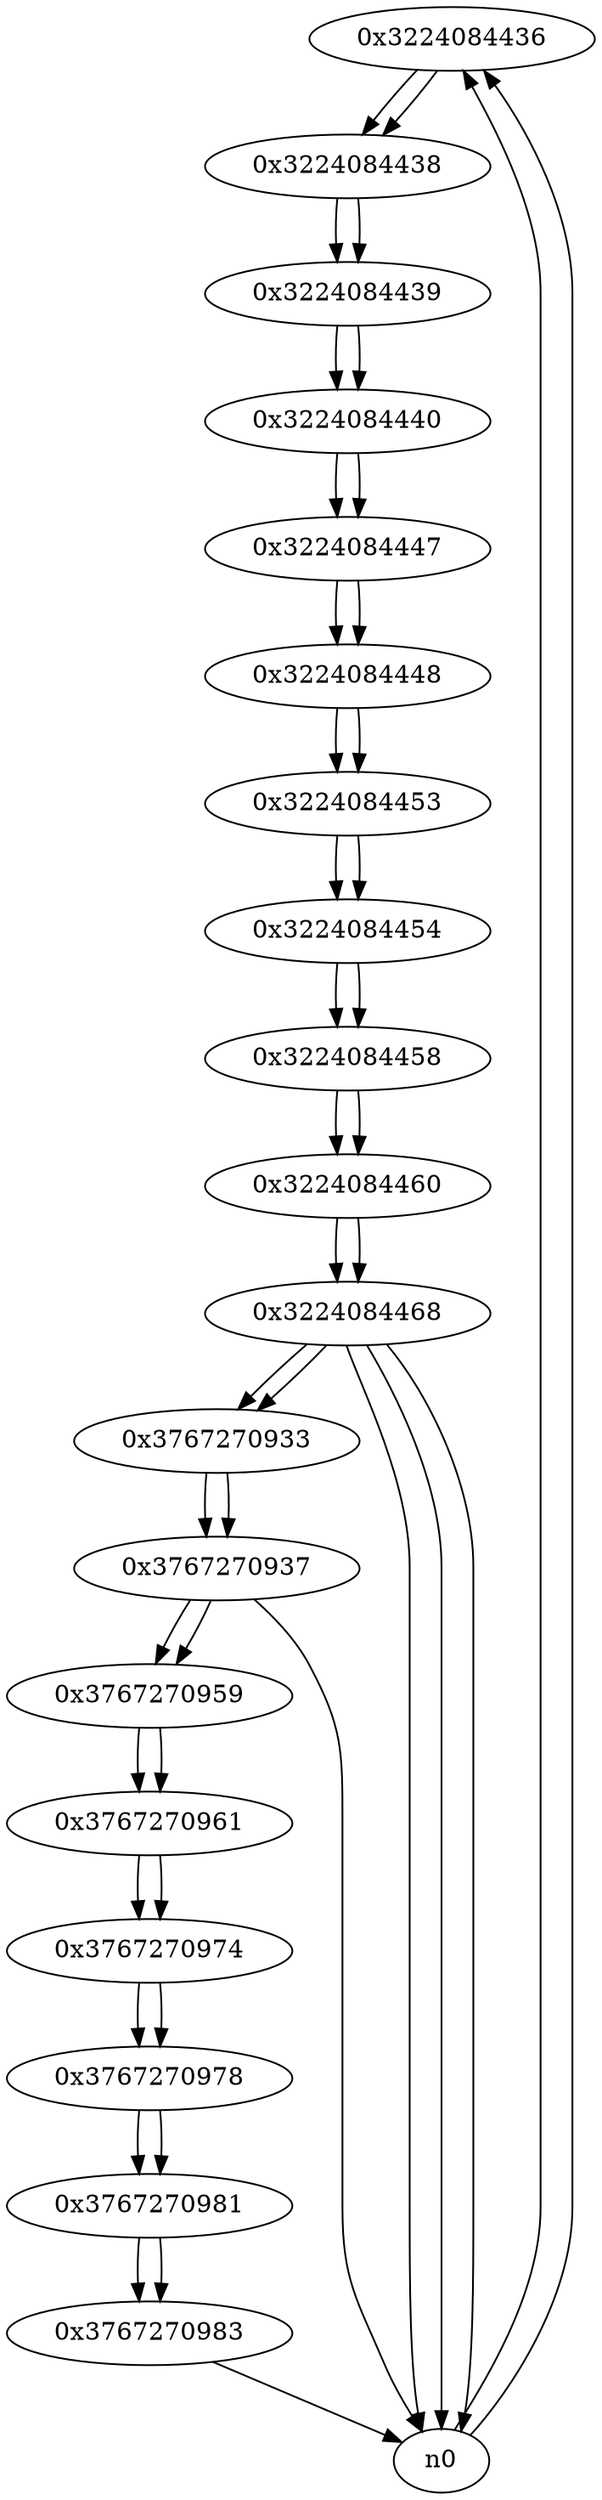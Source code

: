digraph G{
/* nodes */
  n1 [label="0x3224084436"]
  n2 [label="0x3224084438"]
  n3 [label="0x3224084439"]
  n4 [label="0x3224084440"]
  n5 [label="0x3224084447"]
  n6 [label="0x3224084448"]
  n7 [label="0x3224084453"]
  n8 [label="0x3224084454"]
  n9 [label="0x3224084458"]
  n10 [label="0x3224084460"]
  n11 [label="0x3224084468"]
  n12 [label="0x3767270933"]
  n13 [label="0x3767270937"]
  n14 [label="0x3767270959"]
  n15 [label="0x3767270961"]
  n16 [label="0x3767270974"]
  n17 [label="0x3767270978"]
  n18 [label="0x3767270981"]
  n19 [label="0x3767270983"]
/* edges */
n1 -> n2;
n0 -> n1;
n0 -> n1;
n2 -> n3;
n1 -> n2;
n3 -> n4;
n2 -> n3;
n4 -> n5;
n3 -> n4;
n5 -> n6;
n4 -> n5;
n6 -> n7;
n5 -> n6;
n7 -> n8;
n6 -> n7;
n8 -> n9;
n7 -> n8;
n9 -> n10;
n8 -> n9;
n10 -> n11;
n9 -> n10;
n11 -> n0;
n11 -> n12;
n11 -> n0;
n11 -> n0;
n10 -> n11;
n12 -> n13;
n11 -> n12;
n13 -> n14;
n13 -> n0;
n12 -> n13;
n14 -> n15;
n13 -> n14;
n15 -> n16;
n14 -> n15;
n16 -> n17;
n15 -> n16;
n17 -> n18;
n16 -> n17;
n18 -> n19;
n17 -> n18;
n19 -> n0;
n18 -> n19;
}
